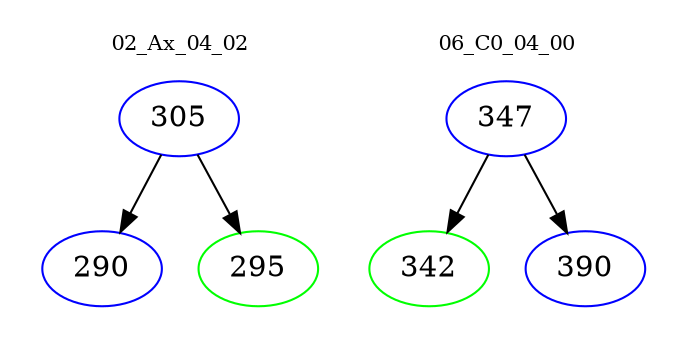 digraph{
subgraph cluster_0 {
color = white
label = "02_Ax_04_02";
fontsize=10;
T0_305 [label="305", color="blue"]
T0_305 -> T0_290 [color="black"]
T0_290 [label="290", color="blue"]
T0_305 -> T0_295 [color="black"]
T0_295 [label="295", color="green"]
}
subgraph cluster_1 {
color = white
label = "06_C0_04_00";
fontsize=10;
T1_347 [label="347", color="blue"]
T1_347 -> T1_342 [color="black"]
T1_342 [label="342", color="green"]
T1_347 -> T1_390 [color="black"]
T1_390 [label="390", color="blue"]
}
}
